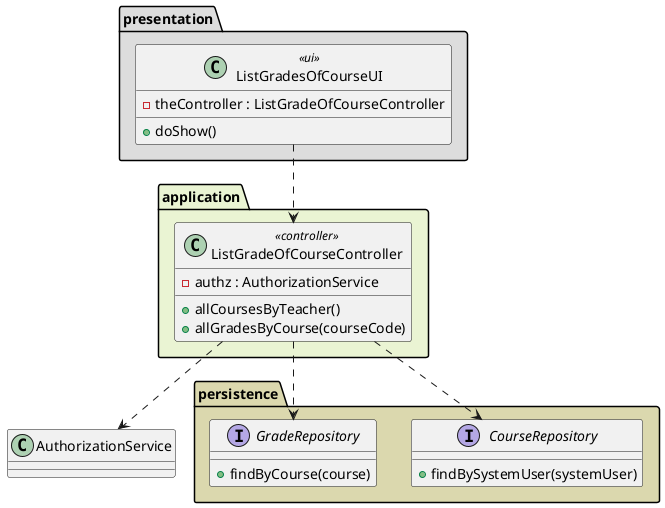 @startuml
'https://plantuml.com/class-diagram

package "presentation" #DDDDDD{
    class ListGradesOfCourseUI <<ui>>{
    - theController : ListGradeOfCourseController
    + doShow()
    }
}



    package "persistence" #dbd8ae{
        interface CourseRepository{
              + findBySystemUser(systemUser)
              }
        interface GradeRepository{
              + findByCourse(course)
              }

    }
package "application" #eaf4d3{
    class ListGradeOfCourseController <<controller>>{
        - authz : AuthorizationService
        + allCoursesByTeacher()
        + allGradesByCourse(courseCode)
       }



}



ListGradeOfCourseController .-> AuthorizationService
ListGradesOfCourseUI .-> ListGradeOfCourseController


ListGradeOfCourseController .-> GradeRepository
ListGradeOfCourseController .-> CourseRepository

@enduml
